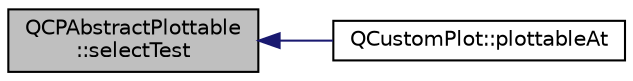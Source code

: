 digraph "QCPAbstractPlottable::selectTest"
{
  edge [fontname="Helvetica",fontsize="10",labelfontname="Helvetica",labelfontsize="10"];
  node [fontname="Helvetica",fontsize="10",shape=record];
  rankdir="LR";
  Node383 [label="QCPAbstractPlottable\l::selectTest",height=0.2,width=0.4,color="black", fillcolor="grey75", style="filled", fontcolor="black"];
  Node383 -> Node384 [dir="back",color="midnightblue",fontsize="10",style="solid",fontname="Helvetica"];
  Node384 [label="QCustomPlot::plottableAt",height=0.2,width=0.4,color="black", fillcolor="white", style="filled",URL="$dd/d9b/class_q_custom_plot.html#acddbbd8b16dd633f0d94e5a736fbd8cf"];
}
